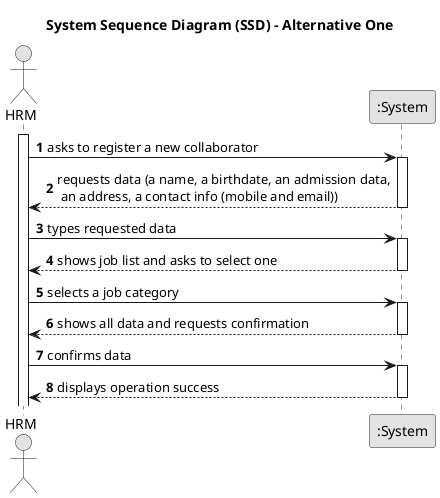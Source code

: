@startuml
skinparam monochrome true
skinparam packageStyle rectangle
skinparam shadowing false

title System Sequence Diagram (SSD) - Alternative One

autonumber

actor "HRM" as Employee
participant ":System" as System

activate Employee

    Employee -> System : asks to register a new collaborator
    activate System

        System --> Employee : requests data (a name, a birthdate, an admission data,\n an address, a contact info (mobile and email))
    deactivate System

    Employee -> System : types requested data
    activate System

        System --> Employee : shows job list and asks to select one
    deactivate System

    Employee -> System : selects a job category
    activate System

        System --> Employee : shows all data and requests confirmation
    deactivate System

    Employee -> System : confirms data
    activate System

        System --> Employee : displays operation success
    deactivate System

@enduml